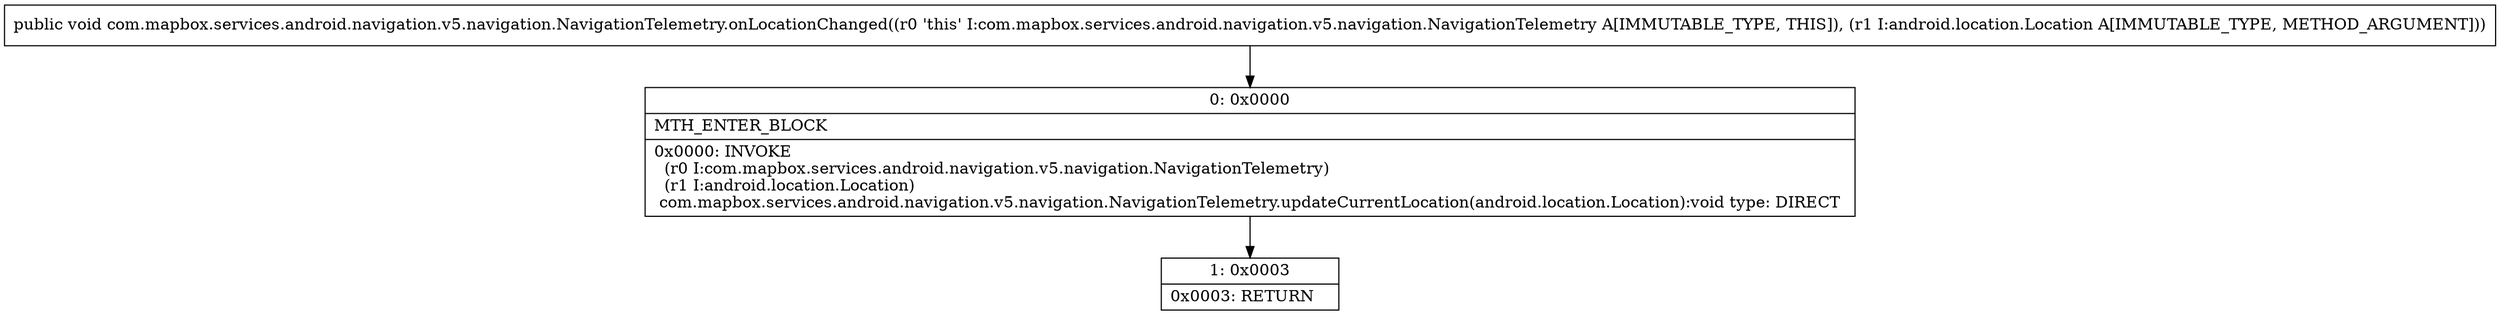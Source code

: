 digraph "CFG forcom.mapbox.services.android.navigation.v5.navigation.NavigationTelemetry.onLocationChanged(Landroid\/location\/Location;)V" {
Node_0 [shape=record,label="{0\:\ 0x0000|MTH_ENTER_BLOCK\l|0x0000: INVOKE  \l  (r0 I:com.mapbox.services.android.navigation.v5.navigation.NavigationTelemetry)\l  (r1 I:android.location.Location)\l com.mapbox.services.android.navigation.v5.navigation.NavigationTelemetry.updateCurrentLocation(android.location.Location):void type: DIRECT \l}"];
Node_1 [shape=record,label="{1\:\ 0x0003|0x0003: RETURN   \l}"];
MethodNode[shape=record,label="{public void com.mapbox.services.android.navigation.v5.navigation.NavigationTelemetry.onLocationChanged((r0 'this' I:com.mapbox.services.android.navigation.v5.navigation.NavigationTelemetry A[IMMUTABLE_TYPE, THIS]), (r1 I:android.location.Location A[IMMUTABLE_TYPE, METHOD_ARGUMENT])) }"];
MethodNode -> Node_0;
Node_0 -> Node_1;
}

